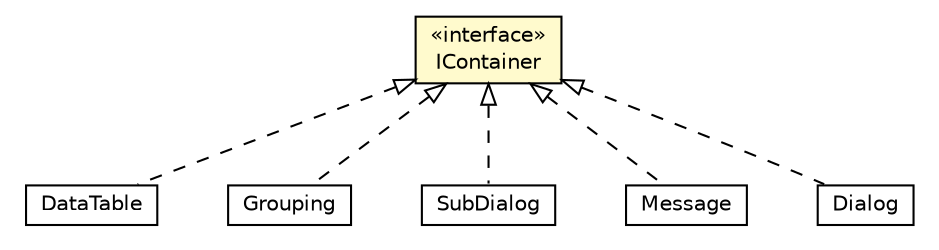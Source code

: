 #!/usr/local/bin/dot
#
# Class diagram 
# Generated by UMLGraph version R5_6-24-gf6e263 (http://www.umlgraph.org/)
#

digraph G {
	edge [fontname="Helvetica",fontsize=10,labelfontname="Helvetica",labelfontsize=10];
	node [fontname="Helvetica",fontsize=10,shape=plaintext];
	nodesep=0.25;
	ranksep=0.5;
	// org.universAAL.support.utils.ui.DataTable
	c4500216 [label=<<table title="org.universAAL.support.utils.ui.DataTable" border="0" cellborder="1" cellspacing="0" cellpadding="2" port="p" href="./DataTable.html">
		<tr><td><table border="0" cellspacing="0" cellpadding="1">
<tr><td align="center" balign="center"> DataTable </td></tr>
		</table></td></tr>
		</table>>, URL="./DataTable.html", fontname="Helvetica", fontcolor="black", fontsize=10.0];
	// org.universAAL.support.utils.ui.IContainer
	c4500225 [label=<<table title="org.universAAL.support.utils.ui.IContainer" border="0" cellborder="1" cellspacing="0" cellpadding="2" port="p" bgcolor="lemonChiffon" href="./IContainer.html">
		<tr><td><table border="0" cellspacing="0" cellpadding="1">
<tr><td align="center" balign="center"> &#171;interface&#187; </td></tr>
<tr><td align="center" balign="center"> IContainer </td></tr>
		</table></td></tr>
		</table>>, URL="./IContainer.html", fontname="Helvetica", fontcolor="black", fontsize=10.0];
	// org.universAAL.support.utils.ui.Grouping
	c4500228 [label=<<table title="org.universAAL.support.utils.ui.Grouping" border="0" cellborder="1" cellspacing="0" cellpadding="2" port="p" href="./Grouping.html">
		<tr><td><table border="0" cellspacing="0" cellpadding="1">
<tr><td align="center" balign="center"> Grouping </td></tr>
		</table></td></tr>
		</table>>, URL="./Grouping.html", fontname="Helvetica", fontcolor="black", fontsize=10.0];
	// org.universAAL.support.utils.ui.low.SubDialog
	c4500232 [label=<<table title="org.universAAL.support.utils.ui.low.SubDialog" border="0" cellborder="1" cellspacing="0" cellpadding="2" port="p" href="./low/SubDialog.html">
		<tr><td><table border="0" cellspacing="0" cellpadding="1">
<tr><td align="center" balign="center"> SubDialog </td></tr>
		</table></td></tr>
		</table>>, URL="./low/SubDialog.html", fontname="Helvetica", fontcolor="black", fontsize=10.0];
	// org.universAAL.support.utils.ui.low.Message
	c4500233 [label=<<table title="org.universAAL.support.utils.ui.low.Message" border="0" cellborder="1" cellspacing="0" cellpadding="2" port="p" href="./low/Message.html">
		<tr><td><table border="0" cellspacing="0" cellpadding="1">
<tr><td align="center" balign="center"> Message </td></tr>
		</table></td></tr>
		</table>>, URL="./low/Message.html", fontname="Helvetica", fontcolor="black", fontsize=10.0];
	// org.universAAL.support.utils.ui.low.Dialog
	c4500234 [label=<<table title="org.universAAL.support.utils.ui.low.Dialog" border="0" cellborder="1" cellspacing="0" cellpadding="2" port="p" href="./low/Dialog.html">
		<tr><td><table border="0" cellspacing="0" cellpadding="1">
<tr><td align="center" balign="center"> Dialog </td></tr>
		</table></td></tr>
		</table>>, URL="./low/Dialog.html", fontname="Helvetica", fontcolor="black", fontsize=10.0];
	//org.universAAL.support.utils.ui.DataTable implements org.universAAL.support.utils.ui.IContainer
	c4500225:p -> c4500216:p [dir=back,arrowtail=empty,style=dashed];
	//org.universAAL.support.utils.ui.Grouping implements org.universAAL.support.utils.ui.IContainer
	c4500225:p -> c4500228:p [dir=back,arrowtail=empty,style=dashed];
	//org.universAAL.support.utils.ui.low.SubDialog implements org.universAAL.support.utils.ui.IContainer
	c4500225:p -> c4500232:p [dir=back,arrowtail=empty,style=dashed];
	//org.universAAL.support.utils.ui.low.Message implements org.universAAL.support.utils.ui.IContainer
	c4500225:p -> c4500233:p [dir=back,arrowtail=empty,style=dashed];
	//org.universAAL.support.utils.ui.low.Dialog implements org.universAAL.support.utils.ui.IContainer
	c4500225:p -> c4500234:p [dir=back,arrowtail=empty,style=dashed];
}

